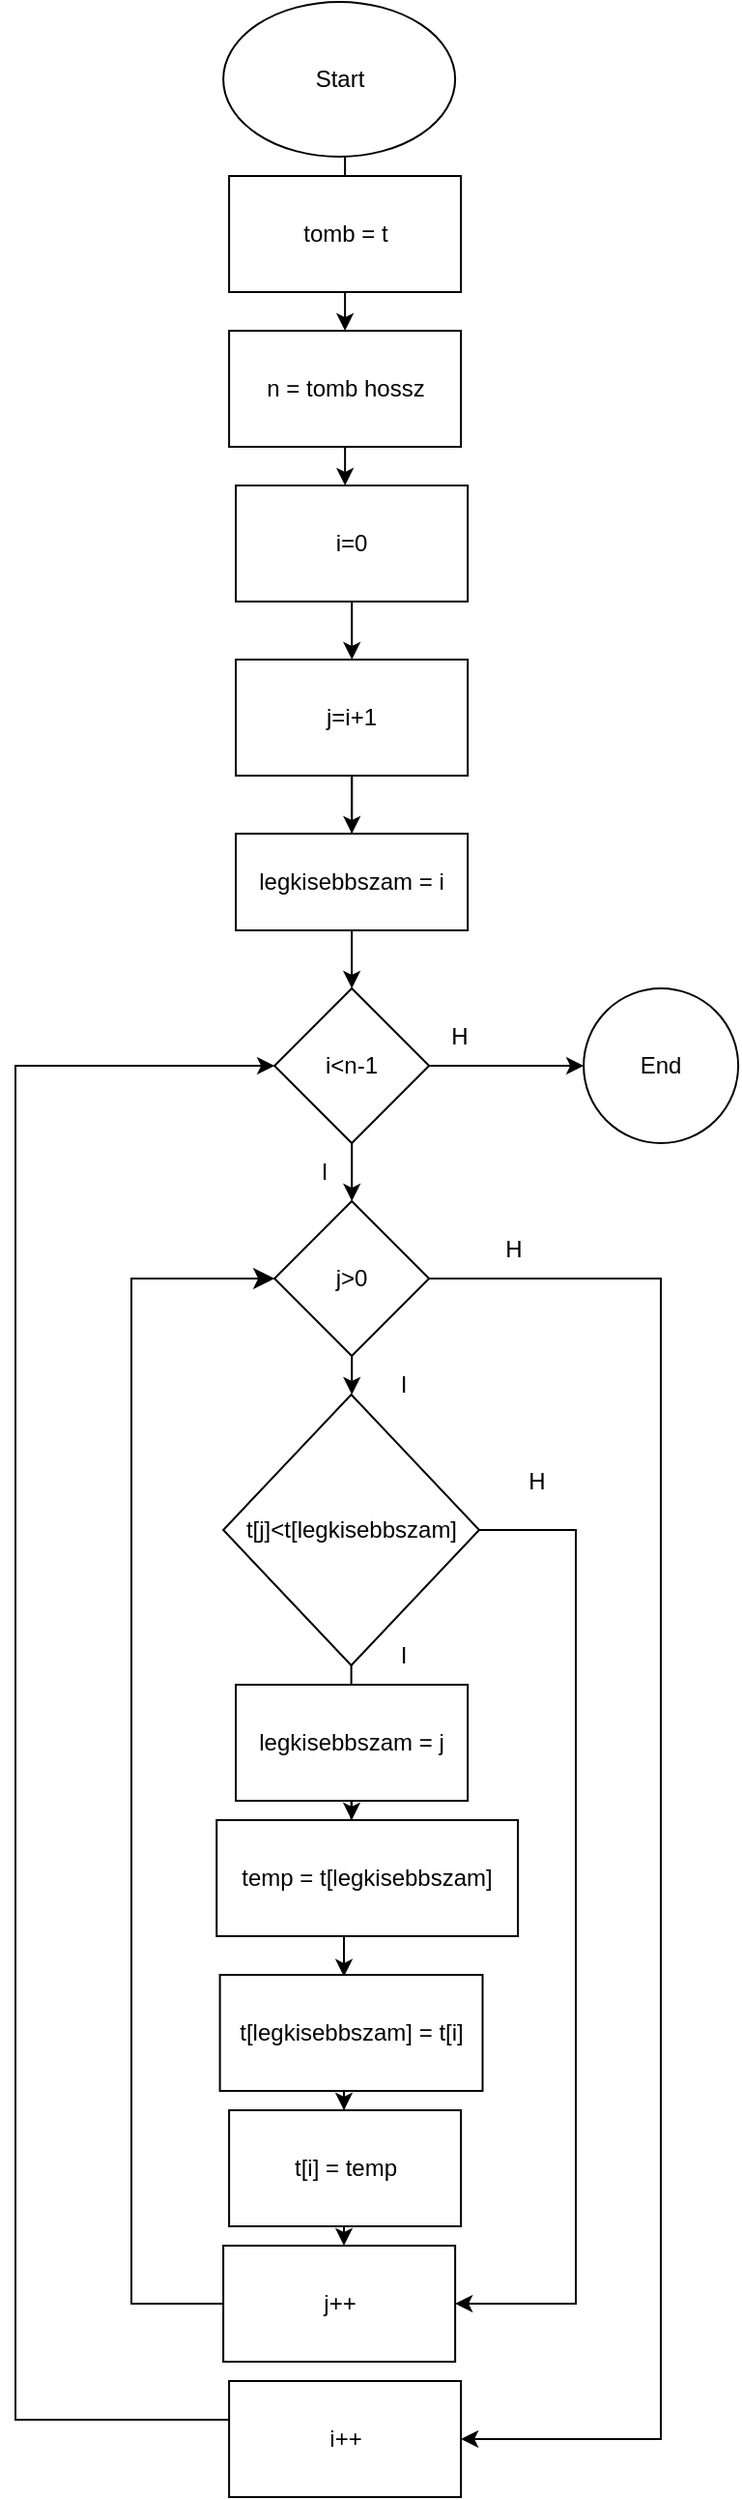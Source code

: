 <mxfile version="21.3.8" type="device">
  <diagram id="C5RBs43oDa-KdzZeNtuy" name="Page-1">
    <mxGraphModel dx="1088" dy="772" grid="1" gridSize="10" guides="1" tooltips="1" connect="1" arrows="1" fold="1" page="1" pageScale="1" pageWidth="827" pageHeight="1169" math="0" shadow="0">
      <root>
        <mxCell id="WIyWlLk6GJQsqaUBKTNV-0" />
        <mxCell id="WIyWlLk6GJQsqaUBKTNV-1" parent="WIyWlLk6GJQsqaUBKTNV-0" />
        <mxCell id="AgFKyPBccdsDNglhBtdl-0" value="" style="edgeStyle=orthogonalEdgeStyle;rounded=0;orthogonalLoop=1;jettySize=auto;html=1;" parent="WIyWlLk6GJQsqaUBKTNV-1" source="AgFKyPBccdsDNglhBtdl-26" target="AgFKyPBccdsDNglhBtdl-3" edge="1">
          <mxGeometry relative="1" as="geometry">
            <Array as="points">
              <mxPoint x="330.56" y="200" />
              <mxPoint x="330.56" y="200" />
            </Array>
          </mxGeometry>
        </mxCell>
        <mxCell id="AgFKyPBccdsDNglhBtdl-1" value="Start&lt;br&gt;" style="ellipse;whiteSpace=wrap;html=1;" parent="WIyWlLk6GJQsqaUBKTNV-1" vertex="1">
          <mxGeometry x="267.56" y="10" width="120" height="80" as="geometry" />
        </mxCell>
        <mxCell id="AgFKyPBccdsDNglhBtdl-2" value="" style="edgeStyle=orthogonalEdgeStyle;rounded=0;orthogonalLoop=1;jettySize=auto;html=1;" parent="WIyWlLk6GJQsqaUBKTNV-1" source="AgFKyPBccdsDNglhBtdl-3" target="AgFKyPBccdsDNglhBtdl-5" edge="1">
          <mxGeometry relative="1" as="geometry" />
        </mxCell>
        <mxCell id="AgFKyPBccdsDNglhBtdl-3" value="i=0" style="whiteSpace=wrap;html=1;" parent="WIyWlLk6GJQsqaUBKTNV-1" vertex="1">
          <mxGeometry x="274.06" y="260" width="120" height="60" as="geometry" />
        </mxCell>
        <mxCell id="AgFKyPBccdsDNglhBtdl-4" value="" style="edgeStyle=orthogonalEdgeStyle;rounded=0;orthogonalLoop=1;jettySize=auto;html=1;" parent="WIyWlLk6GJQsqaUBKTNV-1" source="AgFKyPBccdsDNglhBtdl-5" target="AgFKyPBccdsDNglhBtdl-8" edge="1">
          <mxGeometry relative="1" as="geometry" />
        </mxCell>
        <mxCell id="AgFKyPBccdsDNglhBtdl-35" style="edgeStyle=orthogonalEdgeStyle;rounded=0;orthogonalLoop=1;jettySize=auto;html=1;" parent="WIyWlLk6GJQsqaUBKTNV-1" source="AgFKyPBccdsDNglhBtdl-5" target="AgFKyPBccdsDNglhBtdl-34" edge="1">
          <mxGeometry relative="1" as="geometry" />
        </mxCell>
        <mxCell id="AgFKyPBccdsDNglhBtdl-5" value="j=i+1" style="whiteSpace=wrap;html=1;" parent="WIyWlLk6GJQsqaUBKTNV-1" vertex="1">
          <mxGeometry x="274.06" y="350" width="120" height="60" as="geometry" />
        </mxCell>
        <mxCell id="AgFKyPBccdsDNglhBtdl-6" value="" style="edgeStyle=orthogonalEdgeStyle;rounded=0;orthogonalLoop=1;jettySize=auto;html=1;" parent="WIyWlLk6GJQsqaUBKTNV-1" source="AgFKyPBccdsDNglhBtdl-8" target="AgFKyPBccdsDNglhBtdl-9" edge="1">
          <mxGeometry relative="1" as="geometry" />
        </mxCell>
        <mxCell id="AgFKyPBccdsDNglhBtdl-7" value="" style="edgeStyle=orthogonalEdgeStyle;rounded=0;orthogonalLoop=1;jettySize=auto;html=1;" parent="WIyWlLk6GJQsqaUBKTNV-1" source="AgFKyPBccdsDNglhBtdl-31" target="AgFKyPBccdsDNglhBtdl-13" edge="1">
          <mxGeometry relative="1" as="geometry">
            <Array as="points">
              <mxPoint x="334" y="950" />
              <mxPoint x="330" y="950" />
            </Array>
          </mxGeometry>
        </mxCell>
        <mxCell id="AgFKyPBccdsDNglhBtdl-8" value="i&amp;lt;n-1" style="rhombus;whiteSpace=wrap;html=1;" parent="WIyWlLk6GJQsqaUBKTNV-1" vertex="1">
          <mxGeometry x="294.06" y="520" width="80" height="80" as="geometry" />
        </mxCell>
        <mxCell id="AgFKyPBccdsDNglhBtdl-9" value="End&lt;br&gt;" style="ellipse;whiteSpace=wrap;html=1;" parent="WIyWlLk6GJQsqaUBKTNV-1" vertex="1">
          <mxGeometry x="454.06" y="520" width="80" height="80" as="geometry" />
        </mxCell>
        <mxCell id="AgFKyPBccdsDNglhBtdl-10" value="I&lt;br&gt;" style="text;html=1;strokeColor=none;fillColor=none;align=center;verticalAlign=middle;whiteSpace=wrap;rounded=0;" parent="WIyWlLk6GJQsqaUBKTNV-1" vertex="1">
          <mxGeometry x="290.06" y="600" width="60" height="30" as="geometry" />
        </mxCell>
        <mxCell id="AgFKyPBccdsDNglhBtdl-11" style="edgeStyle=orthogonalEdgeStyle;rounded=0;orthogonalLoop=1;jettySize=auto;html=1;entryX=1;entryY=0.5;entryDx=0;entryDy=0;" parent="WIyWlLk6GJQsqaUBKTNV-1" source="AgFKyPBccdsDNglhBtdl-29" target="AgFKyPBccdsDNglhBtdl-16" edge="1">
          <mxGeometry relative="1" as="geometry">
            <Array as="points">
              <mxPoint x="494" y="670" />
              <mxPoint x="494" y="1270" />
            </Array>
          </mxGeometry>
        </mxCell>
        <mxCell id="AgFKyPBccdsDNglhBtdl-13" value="j++" style="whiteSpace=wrap;html=1;" parent="WIyWlLk6GJQsqaUBKTNV-1" vertex="1">
          <mxGeometry x="267.56" y="1170" width="120" height="60" as="geometry" />
        </mxCell>
        <mxCell id="AgFKyPBccdsDNglhBtdl-14" value="H" style="text;html=1;strokeColor=none;fillColor=none;align=center;verticalAlign=middle;whiteSpace=wrap;rounded=0;" parent="WIyWlLk6GJQsqaUBKTNV-1" vertex="1">
          <mxGeometry x="360.06" y="530" width="60" height="30" as="geometry" />
        </mxCell>
        <mxCell id="AgFKyPBccdsDNglhBtdl-15" style="edgeStyle=orthogonalEdgeStyle;rounded=0;orthogonalLoop=1;jettySize=auto;html=1;entryX=0;entryY=0.5;entryDx=0;entryDy=0;" parent="WIyWlLk6GJQsqaUBKTNV-1" source="AgFKyPBccdsDNglhBtdl-16" target="AgFKyPBccdsDNglhBtdl-8" edge="1">
          <mxGeometry relative="1" as="geometry">
            <mxPoint x="290.06" y="560" as="targetPoint" />
            <Array as="points">
              <mxPoint x="160" y="1260" />
              <mxPoint x="160" y="560" />
            </Array>
          </mxGeometry>
        </mxCell>
        <mxCell id="AgFKyPBccdsDNglhBtdl-16" value="i++" style="whiteSpace=wrap;html=1;" parent="WIyWlLk6GJQsqaUBKTNV-1" vertex="1">
          <mxGeometry x="270.56" y="1240" width="120" height="60" as="geometry" />
        </mxCell>
        <mxCell id="AgFKyPBccdsDNglhBtdl-18" value="" style="edgeStyle=orthogonalEdgeStyle;rounded=0;orthogonalLoop=1;jettySize=auto;html=1;" parent="WIyWlLk6GJQsqaUBKTNV-1" target="AgFKyPBccdsDNglhBtdl-21" edge="1">
          <mxGeometry relative="1" as="geometry">
            <mxPoint x="337.56" y="940" as="sourcePoint" />
            <Array as="points">
              <mxPoint x="334" y="940" />
            </Array>
          </mxGeometry>
        </mxCell>
        <mxCell id="AgFKyPBccdsDNglhBtdl-19" value="legkisebbszam = j" style="whiteSpace=wrap;html=1;" parent="WIyWlLk6GJQsqaUBKTNV-1" vertex="1">
          <mxGeometry x="274.06" y="880" width="120" height="60" as="geometry" />
        </mxCell>
        <mxCell id="AgFKyPBccdsDNglhBtdl-20" value="" style="edgeStyle=orthogonalEdgeStyle;rounded=0;orthogonalLoop=1;jettySize=auto;html=1;entryX=0.465;entryY=0.015;entryDx=0;entryDy=0;entryPerimeter=0;" parent="WIyWlLk6GJQsqaUBKTNV-1" source="AgFKyPBccdsDNglhBtdl-21" target="AgFKyPBccdsDNglhBtdl-22" edge="1">
          <mxGeometry relative="1" as="geometry">
            <mxPoint x="333.5" y="1030" as="targetPoint" />
            <Array as="points">
              <mxPoint x="330" y="1030" />
            </Array>
          </mxGeometry>
        </mxCell>
        <mxCell id="AgFKyPBccdsDNglhBtdl-21" value="temp = t[legkisebbszam]" style="whiteSpace=wrap;html=1;" parent="WIyWlLk6GJQsqaUBKTNV-1" vertex="1">
          <mxGeometry x="264.12" y="950" width="155.94" height="60" as="geometry" />
        </mxCell>
        <mxCell id="AgFKyPBccdsDNglhBtdl-41" value="" style="edgeStyle=orthogonalEdgeStyle;rounded=0;orthogonalLoop=1;jettySize=auto;html=1;" parent="WIyWlLk6GJQsqaUBKTNV-1" source="AgFKyPBccdsDNglhBtdl-22" edge="1">
          <mxGeometry relative="1" as="geometry">
            <mxPoint x="330" y="1100" as="targetPoint" />
            <Array as="points">
              <mxPoint x="330" y="1100" />
              <mxPoint x="330" y="1100" />
            </Array>
          </mxGeometry>
        </mxCell>
        <mxCell id="AgFKyPBccdsDNglhBtdl-22" value="t[legkisebbszam] = t[i]" style="whiteSpace=wrap;html=1;" parent="WIyWlLk6GJQsqaUBKTNV-1" vertex="1">
          <mxGeometry x="265.81" y="1030" width="135.94" height="60" as="geometry" />
        </mxCell>
        <mxCell id="AgFKyPBccdsDNglhBtdl-23" value="I&lt;br&gt;" style="text;html=1;strokeColor=none;fillColor=none;align=center;verticalAlign=middle;whiteSpace=wrap;rounded=0;" parent="WIyWlLk6GJQsqaUBKTNV-1" vertex="1">
          <mxGeometry x="330.56" y="850" width="60" height="30" as="geometry" />
        </mxCell>
        <mxCell id="AgFKyPBccdsDNglhBtdl-24" value="H&lt;br&gt;" style="text;html=1;strokeColor=none;fillColor=none;align=center;verticalAlign=middle;whiteSpace=wrap;rounded=0;" parent="WIyWlLk6GJQsqaUBKTNV-1" vertex="1">
          <mxGeometry x="400.0" y="760" width="60" height="30" as="geometry" />
        </mxCell>
        <mxCell id="AgFKyPBccdsDNglhBtdl-25" value="" style="edgeStyle=orthogonalEdgeStyle;rounded=0;orthogonalLoop=1;jettySize=auto;html=1;" parent="WIyWlLk6GJQsqaUBKTNV-1" source="AgFKyPBccdsDNglhBtdl-1" target="AgFKyPBccdsDNglhBtdl-26" edge="1">
          <mxGeometry relative="1" as="geometry">
            <mxPoint x="330.56" y="170" as="sourcePoint" />
            <mxPoint x="330.56" y="260" as="targetPoint" />
            <Array as="points">
              <mxPoint x="330.56" y="170" />
              <mxPoint x="330.56" y="170" />
            </Array>
          </mxGeometry>
        </mxCell>
        <mxCell id="AgFKyPBccdsDNglhBtdl-26" value="n = tomb hossz" style="rounded=0;whiteSpace=wrap;html=1;" parent="WIyWlLk6GJQsqaUBKTNV-1" vertex="1">
          <mxGeometry x="270.56" y="180" width="120" height="60" as="geometry" />
        </mxCell>
        <mxCell id="AgFKyPBccdsDNglhBtdl-27" value="tomb = t" style="rounded=0;whiteSpace=wrap;html=1;" parent="WIyWlLk6GJQsqaUBKTNV-1" vertex="1">
          <mxGeometry x="270.56" y="100" width="120" height="60" as="geometry" />
        </mxCell>
        <mxCell id="AgFKyPBccdsDNglhBtdl-28" value="" style="edgeStyle=orthogonalEdgeStyle;rounded=0;orthogonalLoop=1;jettySize=auto;html=1;" parent="WIyWlLk6GJQsqaUBKTNV-1" source="AgFKyPBccdsDNglhBtdl-8" target="AgFKyPBccdsDNglhBtdl-29" edge="1">
          <mxGeometry relative="1" as="geometry">
            <mxPoint x="334.06" y="530" as="sourcePoint" />
            <mxPoint x="337.06" y="1100" as="targetPoint" />
          </mxGeometry>
        </mxCell>
        <mxCell id="AgFKyPBccdsDNglhBtdl-29" value="j&amp;gt;0" style="rhombus;whiteSpace=wrap;html=1;" parent="WIyWlLk6GJQsqaUBKTNV-1" vertex="1">
          <mxGeometry x="294.06" y="630" width="80" height="80" as="geometry" />
        </mxCell>
        <mxCell id="AgFKyPBccdsDNglhBtdl-30" value="" style="edgeStyle=orthogonalEdgeStyle;rounded=0;orthogonalLoop=1;jettySize=auto;html=1;" parent="WIyWlLk6GJQsqaUBKTNV-1" source="AgFKyPBccdsDNglhBtdl-29" target="AgFKyPBccdsDNglhBtdl-31" edge="1">
          <mxGeometry relative="1" as="geometry">
            <mxPoint x="340.06" y="704" as="sourcePoint" />
            <mxPoint x="337.06" y="1100" as="targetPoint" />
            <Array as="points" />
          </mxGeometry>
        </mxCell>
        <mxCell id="AgFKyPBccdsDNglhBtdl-31" value="t[j]&amp;lt;t[legkisebbszam]" style="rhombus;whiteSpace=wrap;html=1;" parent="WIyWlLk6GJQsqaUBKTNV-1" vertex="1">
          <mxGeometry x="267.56" y="730" width="132.44" height="140" as="geometry" />
        </mxCell>
        <mxCell id="AgFKyPBccdsDNglhBtdl-32" value="H" style="text;html=1;strokeColor=none;fillColor=none;align=center;verticalAlign=middle;whiteSpace=wrap;rounded=0;" parent="WIyWlLk6GJQsqaUBKTNV-1" vertex="1">
          <mxGeometry x="387.56" y="640" width="60" height="30" as="geometry" />
        </mxCell>
        <mxCell id="AgFKyPBccdsDNglhBtdl-33" value="I&lt;br&gt;" style="text;html=1;strokeColor=none;fillColor=none;align=center;verticalAlign=middle;whiteSpace=wrap;rounded=0;" parent="WIyWlLk6GJQsqaUBKTNV-1" vertex="1">
          <mxGeometry x="330.56" y="710" width="60" height="30" as="geometry" />
        </mxCell>
        <mxCell id="AgFKyPBccdsDNglhBtdl-34" value="legkisebbszam = i" style="rounded=0;whiteSpace=wrap;html=1;" parent="WIyWlLk6GJQsqaUBKTNV-1" vertex="1">
          <mxGeometry x="274.06" y="440" width="120" height="50" as="geometry" />
        </mxCell>
        <mxCell id="AgFKyPBccdsDNglhBtdl-39" style="edgeStyle=orthogonalEdgeStyle;rounded=0;orthogonalLoop=1;jettySize=auto;html=1;entryX=1;entryY=0.5;entryDx=0;entryDy=0;" parent="WIyWlLk6GJQsqaUBKTNV-1" source="AgFKyPBccdsDNglhBtdl-31" edge="1" target="AgFKyPBccdsDNglhBtdl-13">
          <mxGeometry relative="1" as="geometry">
            <mxPoint x="270" y="1250" as="targetPoint" />
            <Array as="points">
              <mxPoint x="450" y="800" />
              <mxPoint x="450" y="1200" />
            </Array>
            <mxPoint x="272" y="795" as="sourcePoint" />
          </mxGeometry>
        </mxCell>
        <mxCell id="AgFKyPBccdsDNglhBtdl-40" value="t[i] = temp" style="rounded=0;whiteSpace=wrap;html=1;" parent="WIyWlLk6GJQsqaUBKTNV-1" vertex="1">
          <mxGeometry x="270.56" y="1100" width="120" height="60" as="geometry" />
        </mxCell>
        <mxCell id="IiC41ifvSANpTJgSZ5Mv-4" value="" style="endArrow=classic;html=1;rounded=0;fontSize=12;startSize=8;endSize=8;entryX=0;entryY=0.5;entryDx=0;entryDy=0;exitX=0;exitY=0.5;exitDx=0;exitDy=0;edgeStyle=orthogonalEdgeStyle;" edge="1" parent="WIyWlLk6GJQsqaUBKTNV-1" source="AgFKyPBccdsDNglhBtdl-13" target="AgFKyPBccdsDNglhBtdl-29">
          <mxGeometry width="50" height="50" relative="1" as="geometry">
            <mxPoint x="330" y="1030" as="sourcePoint" />
            <mxPoint x="380" y="980" as="targetPoint" />
            <Array as="points">
              <mxPoint x="220" y="1200" />
              <mxPoint x="220" y="670" />
            </Array>
          </mxGeometry>
        </mxCell>
      </root>
    </mxGraphModel>
  </diagram>
</mxfile>
